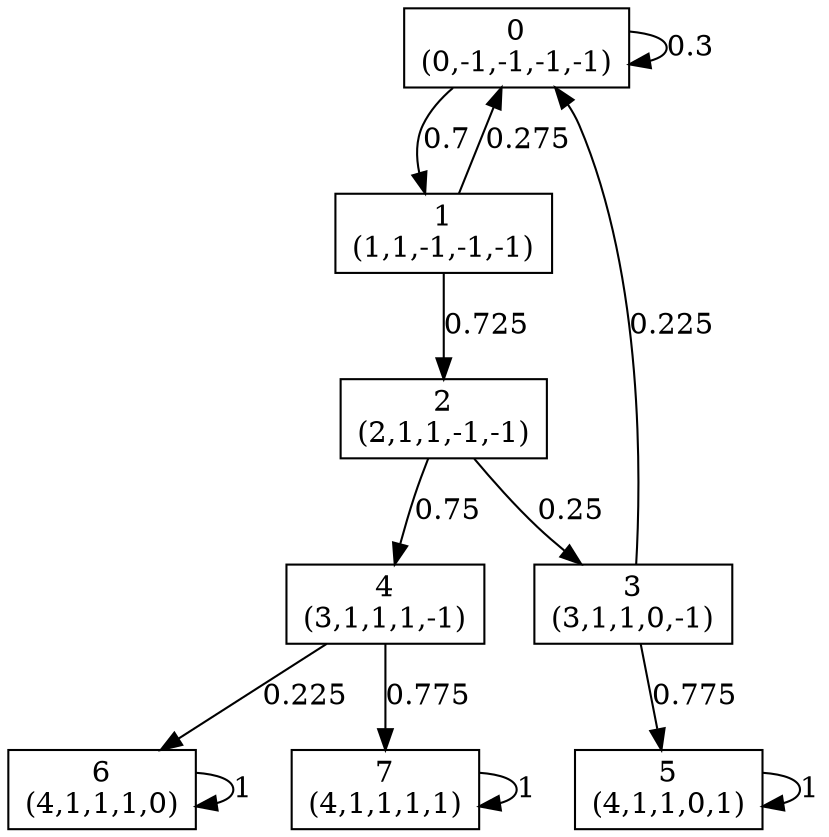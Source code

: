 digraph P {
node [shape=box];
0 -> 0 [ label="0.3" ];
0 -> 1 [ label="0.7" ];
1 -> 0 [ label="0.275" ];
1 -> 2 [ label="0.725" ];
2 -> 3 [ label="0.25" ];
2 -> 4 [ label="0.75" ];
3 -> 0 [ label="0.225" ];
3 -> 5 [ label="0.775" ];
4 -> 6 [ label="0.225" ];
4 -> 7 [ label="0.775" ];
5 -> 5 [ label="1" ];
6 -> 6 [ label="1" ];
7 -> 7 [ label="1" ];
0 [label="0\n(0,-1,-1,-1,-1)"];
1 [label="1\n(1,1,-1,-1,-1)"];
2 [label="2\n(2,1,1,-1,-1)"];
3 [label="3\n(3,1,1,0,-1)"];
4 [label="4\n(3,1,1,1,-1)"];
5 [label="5\n(4,1,1,0,1)"];
6 [label="6\n(4,1,1,1,0)"];
7 [label="7\n(4,1,1,1,1)"];
}

